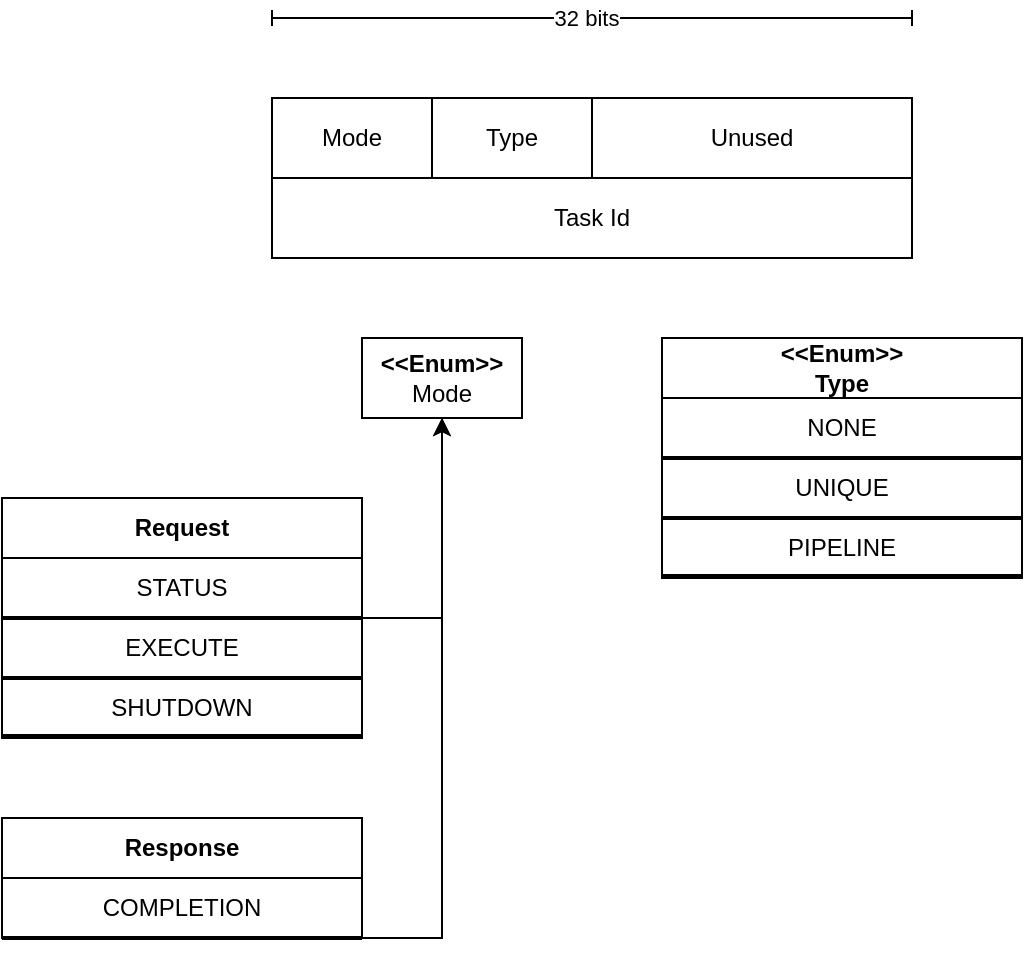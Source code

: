 <mxfile version="24.2.5" type="device">
  <diagram name="Page-1" id="nIZeUvzdUxajLwfs4vlB">
    <mxGraphModel dx="1434" dy="762" grid="1" gridSize="10" guides="1" tooltips="1" connect="1" arrows="1" fold="1" page="1" pageScale="1" pageWidth="850" pageHeight="1100" math="0" shadow="0">
      <root>
        <mxCell id="0" />
        <mxCell id="1" parent="0" />
        <mxCell id="UdDGJFr2nh46x9bYxFf4-2" value="" style="endArrow=baseDash;html=1;rounded=0;startArrow=baseDash;startFill=0;endFill=0;" parent="1" edge="1">
          <mxGeometry width="50" height="50" relative="1" as="geometry">
            <mxPoint x="200" y="80" as="sourcePoint" />
            <mxPoint x="520" y="80" as="targetPoint" />
          </mxGeometry>
        </mxCell>
        <mxCell id="UdDGJFr2nh46x9bYxFf4-3" value="32 bits" style="edgeLabel;html=1;align=center;verticalAlign=middle;resizable=0;points=[];" parent="UdDGJFr2nh46x9bYxFf4-2" vertex="1" connectable="0">
          <mxGeometry x="-0.022" relative="1" as="geometry">
            <mxPoint as="offset" />
          </mxGeometry>
        </mxCell>
        <mxCell id="UdDGJFr2nh46x9bYxFf4-4" value="Mode" style="rounded=0;whiteSpace=wrap;html=1;" parent="1" vertex="1">
          <mxGeometry x="200" y="120" width="80" height="40" as="geometry" />
        </mxCell>
        <mxCell id="UdDGJFr2nh46x9bYxFf4-5" value="Type" style="rounded=0;whiteSpace=wrap;html=1;" parent="1" vertex="1">
          <mxGeometry x="280" y="120" width="80" height="40" as="geometry" />
        </mxCell>
        <mxCell id="UdDGJFr2nh46x9bYxFf4-6" value="Unused" style="rounded=0;whiteSpace=wrap;html=1;" parent="1" vertex="1">
          <mxGeometry x="360" y="120" width="160" height="40" as="geometry" />
        </mxCell>
        <mxCell id="UdDGJFr2nh46x9bYxFf4-7" value="Task Id" style="rounded=0;whiteSpace=wrap;html=1;" parent="1" vertex="1">
          <mxGeometry x="200" y="160" width="320" height="40" as="geometry" />
        </mxCell>
        <mxCell id="SyNc4-4kchW76cqWuUaT-2" value="Request" style="swimlane;whiteSpace=wrap;html=1;startSize=30;" parent="1" vertex="1">
          <mxGeometry x="65" y="320" width="180" height="120" as="geometry">
            <mxRectangle x="280" y="320" width="100" height="40" as="alternateBounds" />
          </mxGeometry>
        </mxCell>
        <mxCell id="SyNc4-4kchW76cqWuUaT-6" value="STATUS" style="text;html=1;align=center;verticalAlign=middle;whiteSpace=wrap;rounded=0;" parent="SyNc4-4kchW76cqWuUaT-2" vertex="1">
          <mxGeometry y="30" width="180" height="30" as="geometry" />
        </mxCell>
        <mxCell id="SyNc4-4kchW76cqWuUaT-7" value="" style="line;strokeWidth=2;html=1;" parent="SyNc4-4kchW76cqWuUaT-2" vertex="1">
          <mxGeometry y="55" width="180" height="10" as="geometry" />
        </mxCell>
        <mxCell id="SyNc4-4kchW76cqWuUaT-8" value="" style="line;strokeWidth=2;html=1;" parent="SyNc4-4kchW76cqWuUaT-2" vertex="1">
          <mxGeometry y="85" width="180" height="10" as="geometry" />
        </mxCell>
        <mxCell id="SyNc4-4kchW76cqWuUaT-9" value="EXECUTE" style="text;html=1;align=center;verticalAlign=middle;whiteSpace=wrap;rounded=0;" parent="SyNc4-4kchW76cqWuUaT-2" vertex="1">
          <mxGeometry y="60" width="180" height="30" as="geometry" />
        </mxCell>
        <mxCell id="SyNc4-4kchW76cqWuUaT-10" value="" style="line;strokeWidth=2;html=1;" parent="SyNc4-4kchW76cqWuUaT-2" vertex="1">
          <mxGeometry y="114" width="180" height="10" as="geometry" />
        </mxCell>
        <mxCell id="Dnuus89STEMnkTYapKja-4" value="SHUTDOWN" style="text;html=1;align=center;verticalAlign=middle;whiteSpace=wrap;rounded=0;" parent="SyNc4-4kchW76cqWuUaT-2" vertex="1">
          <mxGeometry y="90" width="180" height="30" as="geometry" />
        </mxCell>
        <mxCell id="SyNc4-4kchW76cqWuUaT-11" value="&amp;lt;&amp;lt;Enum&amp;gt;&amp;gt;&lt;div&gt;Type&lt;/div&gt;" style="swimlane;whiteSpace=wrap;html=1;startSize=30;" parent="1" vertex="1">
          <mxGeometry x="395" y="240" width="180" height="120" as="geometry">
            <mxRectangle x="430" y="290" width="100" height="40" as="alternateBounds" />
          </mxGeometry>
        </mxCell>
        <mxCell id="SyNc4-4kchW76cqWuUaT-12" value="NONE" style="text;html=1;align=center;verticalAlign=middle;whiteSpace=wrap;rounded=0;" parent="SyNc4-4kchW76cqWuUaT-11" vertex="1">
          <mxGeometry y="30" width="180" height="30" as="geometry" />
        </mxCell>
        <mxCell id="SyNc4-4kchW76cqWuUaT-13" value="UNIQUE" style="text;html=1;align=center;verticalAlign=middle;whiteSpace=wrap;rounded=0;" parent="SyNc4-4kchW76cqWuUaT-11" vertex="1">
          <mxGeometry y="60" width="180" height="30" as="geometry" />
        </mxCell>
        <mxCell id="SyNc4-4kchW76cqWuUaT-14" value="" style="line;strokeWidth=2;html=1;" parent="SyNc4-4kchW76cqWuUaT-11" vertex="1">
          <mxGeometry y="55" width="180" height="10" as="geometry" />
        </mxCell>
        <mxCell id="SyNc4-4kchW76cqWuUaT-15" value="" style="line;strokeWidth=2;html=1;" parent="SyNc4-4kchW76cqWuUaT-11" vertex="1">
          <mxGeometry y="85" width="180" height="10" as="geometry" />
        </mxCell>
        <mxCell id="SyNc4-4kchW76cqWuUaT-16" value="PIPELINE" style="text;html=1;align=center;verticalAlign=middle;whiteSpace=wrap;rounded=0;" parent="SyNc4-4kchW76cqWuUaT-11" vertex="1">
          <mxGeometry y="90" width="180" height="30" as="geometry" />
        </mxCell>
        <mxCell id="SyNc4-4kchW76cqWuUaT-17" value="" style="line;strokeWidth=2;html=1;" parent="SyNc4-4kchW76cqWuUaT-11" vertex="1">
          <mxGeometry y="114" width="180" height="10" as="geometry" />
        </mxCell>
        <mxCell id="Dnuus89STEMnkTYapKja-13" style="edgeStyle=orthogonalEdgeStyle;rounded=0;orthogonalLoop=1;jettySize=auto;html=1;exitX=0.5;exitY=1;exitDx=0;exitDy=0;entryX=1;entryY=0;entryDx=0;entryDy=0;endArrow=none;endFill=0;startArrow=classic;startFill=1;" parent="1" source="Dnuus89STEMnkTYapKja-2" target="SyNc4-4kchW76cqWuUaT-9" edge="1">
          <mxGeometry relative="1" as="geometry">
            <Array as="points">
              <mxPoint x="285" y="380" />
            </Array>
          </mxGeometry>
        </mxCell>
        <mxCell id="Dnuus89STEMnkTYapKja-15" style="edgeStyle=orthogonalEdgeStyle;rounded=0;orthogonalLoop=1;jettySize=auto;html=1;exitX=0.5;exitY=1;exitDx=0;exitDy=0;entryX=1;entryY=0;entryDx=0;entryDy=0;endArrow=none;endFill=0;startArrow=classic;startFill=1;" parent="1" source="Dnuus89STEMnkTYapKja-2" edge="1">
          <mxGeometry relative="1" as="geometry">
            <Array as="points">
              <mxPoint x="285" y="540" />
            </Array>
            <mxPoint x="245" y="540" as="targetPoint" />
          </mxGeometry>
        </mxCell>
        <mxCell id="Dnuus89STEMnkTYapKja-2" value="&lt;div&gt;&lt;b&gt;&amp;lt;&amp;lt;Enum&amp;gt;&amp;gt;&lt;/b&gt;&lt;/div&gt;Mode" style="rounded=0;whiteSpace=wrap;html=1;" parent="1" vertex="1">
          <mxGeometry x="245" y="240" width="80" height="40" as="geometry" />
        </mxCell>
        <mxCell id="Dnuus89STEMnkTYapKja-5" value="Response" style="swimlane;whiteSpace=wrap;html=1;startSize=30;" parent="1" vertex="1">
          <mxGeometry x="65" y="480" width="180" height="60" as="geometry">
            <mxRectangle x="280" y="480" width="100" height="40" as="alternateBounds" />
          </mxGeometry>
        </mxCell>
        <mxCell id="Dnuus89STEMnkTYapKja-6" value="COMPLETION" style="text;html=1;align=center;verticalAlign=middle;whiteSpace=wrap;rounded=0;" parent="Dnuus89STEMnkTYapKja-5" vertex="1">
          <mxGeometry y="30" width="180" height="30" as="geometry" />
        </mxCell>
        <mxCell id="Dnuus89STEMnkTYapKja-7" value="" style="line;strokeWidth=2;html=1;" parent="Dnuus89STEMnkTYapKja-5" vertex="1">
          <mxGeometry y="55" width="180" height="10" as="geometry" />
        </mxCell>
      </root>
    </mxGraphModel>
  </diagram>
</mxfile>
